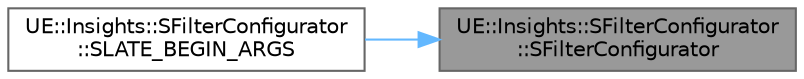 digraph "UE::Insights::SFilterConfigurator::SFilterConfigurator"
{
 // INTERACTIVE_SVG=YES
 // LATEX_PDF_SIZE
  bgcolor="transparent";
  edge [fontname=Helvetica,fontsize=10,labelfontname=Helvetica,labelfontsize=10];
  node [fontname=Helvetica,fontsize=10,shape=box,height=0.2,width=0.4];
  rankdir="RL";
  Node1 [id="Node000001",label="UE::Insights::SFilterConfigurator\l::SFilterConfigurator",height=0.2,width=0.4,color="gray40", fillcolor="grey60", style="filled", fontcolor="black",tooltip="Default constructor."];
  Node1 -> Node2 [id="edge1_Node000001_Node000002",dir="back",color="steelblue1",style="solid",tooltip=" "];
  Node2 [id="Node000002",label="UE::Insights::SFilterConfigurator\l::SLATE_BEGIN_ARGS",height=0.2,width=0.4,color="grey40", fillcolor="white", style="filled",URL="$d8/db8/classUE_1_1Insights_1_1SFilterConfigurator.html#ac5a93e768efd79c526712841bcd998f2",tooltip=" "];
}
